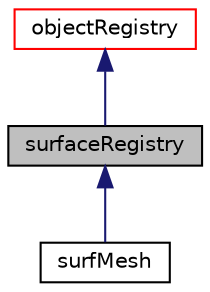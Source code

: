digraph "surfaceRegistry"
{
  bgcolor="transparent";
  edge [fontname="Helvetica",fontsize="10",labelfontname="Helvetica",labelfontsize="10"];
  node [fontname="Helvetica",fontsize="10",shape=record];
  Node1 [label="surfaceRegistry",height=0.2,width=0.4,color="black", fillcolor="grey75", style="filled", fontcolor="black"];
  Node2 -> Node1 [dir="back",color="midnightblue",fontsize="10",style="solid",fontname="Helvetica"];
  Node2 [label="objectRegistry",height=0.2,width=0.4,color="red",URL="$a01690.html",tooltip="Registry of regIOobjects. "];
  Node1 -> Node3 [dir="back",color="midnightblue",fontsize="10",style="solid",fontname="Helvetica"];
  Node3 [label="surfMesh",height=0.2,width=0.4,color="black",URL="$a02506.html",tooltip="A surface mesh consisting of general polygon faces. "];
}
